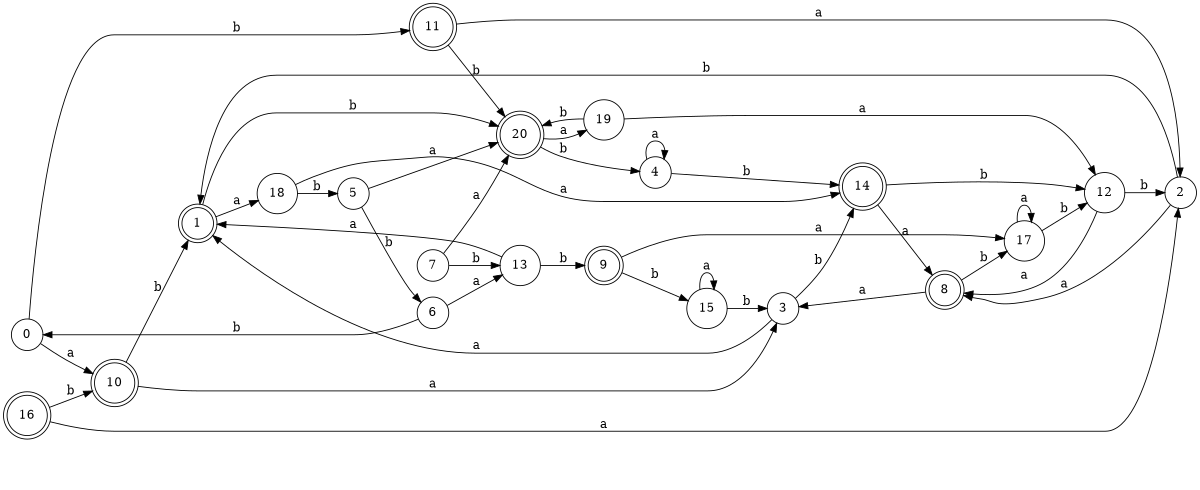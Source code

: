 digraph n17_10 {
__start0 [label="" shape="none"];

rankdir=LR;
size="8,5";

s0 [style="filled", color="black", fillcolor="white" shape="circle", label="0"];
s1 [style="rounded,filled", color="black", fillcolor="white" shape="doublecircle", label="1"];
s2 [style="filled", color="black", fillcolor="white" shape="circle", label="2"];
s3 [style="filled", color="black", fillcolor="white" shape="circle", label="3"];
s4 [style="filled", color="black", fillcolor="white" shape="circle", label="4"];
s5 [style="filled", color="black", fillcolor="white" shape="circle", label="5"];
s6 [style="filled", color="black", fillcolor="white" shape="circle", label="6"];
s7 [style="filled", color="black", fillcolor="white" shape="circle", label="7"];
s8 [style="rounded,filled", color="black", fillcolor="white" shape="doublecircle", label="8"];
s9 [style="rounded,filled", color="black", fillcolor="white" shape="doublecircle", label="9"];
s10 [style="rounded,filled", color="black", fillcolor="white" shape="doublecircle", label="10"];
s11 [style="rounded,filled", color="black", fillcolor="white" shape="doublecircle", label="11"];
s12 [style="filled", color="black", fillcolor="white" shape="circle", label="12"];
s13 [style="filled", color="black", fillcolor="white" shape="circle", label="13"];
s14 [style="rounded,filled", color="black", fillcolor="white" shape="doublecircle", label="14"];
s15 [style="filled", color="black", fillcolor="white" shape="circle", label="15"];
s16 [style="rounded,filled", color="black", fillcolor="white" shape="doublecircle", label="16"];
s17 [style="filled", color="black", fillcolor="white" shape="circle", label="17"];
s18 [style="filled", color="black", fillcolor="white" shape="circle", label="18"];
s19 [style="filled", color="black", fillcolor="white" shape="circle", label="19"];
s20 [style="rounded,filled", color="black", fillcolor="white" shape="doublecircle", label="20"];
s0 -> s10 [label="a"];
s0 -> s11 [label="b"];
s1 -> s18 [label="a"];
s1 -> s20 [label="b"];
s2 -> s8 [label="a"];
s2 -> s1 [label="b"];
s3 -> s1 [label="a"];
s3 -> s14 [label="b"];
s4 -> s4 [label="a"];
s4 -> s14 [label="b"];
s5 -> s20 [label="a"];
s5 -> s6 [label="b"];
s6 -> s13 [label="a"];
s6 -> s0 [label="b"];
s7 -> s20 [label="a"];
s7 -> s13 [label="b"];
s8 -> s3 [label="a"];
s8 -> s17 [label="b"];
s9 -> s17 [label="a"];
s9 -> s15 [label="b"];
s10 -> s3 [label="a"];
s10 -> s1 [label="b"];
s11 -> s2 [label="a"];
s11 -> s20 [label="b"];
s12 -> s8 [label="a"];
s12 -> s2 [label="b"];
s13 -> s1 [label="a"];
s13 -> s9 [label="b"];
s14 -> s8 [label="a"];
s14 -> s12 [label="b"];
s15 -> s15 [label="a"];
s15 -> s3 [label="b"];
s16 -> s2 [label="a"];
s16 -> s10 [label="b"];
s17 -> s17 [label="a"];
s17 -> s12 [label="b"];
s18 -> s14 [label="a"];
s18 -> s5 [label="b"];
s19 -> s12 [label="a"];
s19 -> s20 [label="b"];
s20 -> s19 [label="a"];
s20 -> s4 [label="b"];

}